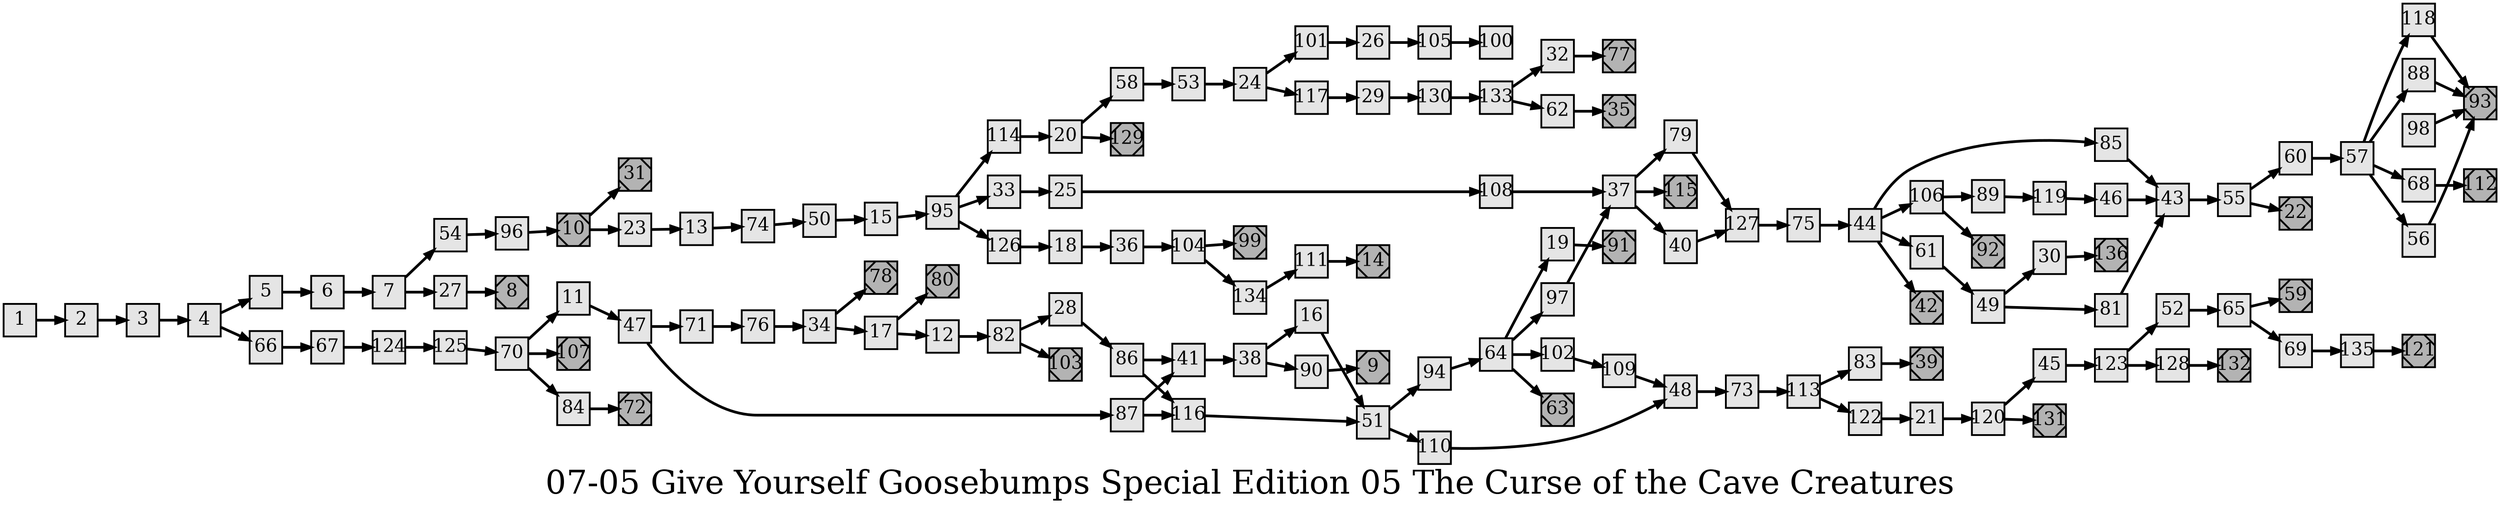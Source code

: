 digraph g{
  graph [ label="07-05 Give Yourself Goosebumps Special Edition 05 The Curse of the Cave Creatures" rankdir=LR, ordering=out, fontsize=36, nodesep="0.35", ranksep="0.45"];
  node  [shape=rect, penwidth=2, fontsize=20, style=filled, fillcolor=grey90, margin="0,0", labelfloat=true, regular=true, fixedsize=true];
  edge  [labelfloat=true, penwidth=3, fontsize=12];
  // ---;
  // group  : Katz;
  // id     : 07-05;
  // gbid   : 1246;
  // series : Give Yourself Goosebumps Special Edition;
  // title  : The Curse of the Cave Creatures;
  // author : R.L. Stine;
  // credit:;
  // - name : Juliet Way-Henthorne;
  // role : encoder;
  // date : 2017-11-17;
  // - name : Jeremy Douglass;
  // role : editor;
  // date : 2018-04-11;
  // render:;
  // - name   : small;
  // styles : gvStyles-small.txt;
  // engine : dot;
  // comment: >;
  
  // ---;
  
  // From | To | Label;
  
  1 -> 2;
  2 -> 3;
  3 -> 4;
  4 -> 5;
  4 -> 66;
  5 -> 6;
  6 -> 7;
  7 -> 54;
  7 -> 27;
  8	[ xlabel="E", shape=Msquare, fontsize=20, fillcolor=grey70, xlabel="" ];
  9	[ xlabel="E", shape=Msquare, fontsize=20, fillcolor=grey70, xlabel="" ];
  10 -> 31;
  10 -> 23;
  11 -> 47;
  12 -> 82;
  13 -> 74;
  14	[ xlabel="E", shape=Msquare, fontsize=20, fillcolor=grey70, xlabel="" ];
  15 -> 95;
  16 -> 51;
  17 -> 80;
  17 -> 12;
  18 -> 36;
  19 -> 91;
  20 -> 58;
  20 -> 129;
  21 -> 120;
  22	[ xlabel="E", shape=Msquare, fontsize=20, fillcolor=grey70, xlabel="" ];
  23 -> 13;
  24 -> 101;
  24 -> 117;
  25 -> 108;
  26 -> 105;
  27 -> 8;
  28 -> 86;
  29 -> 130;
  30 -> 136;
  31	[ xlabel="E", shape=Msquare, fontsize=20, fillcolor=grey70, xlabel="" ];
  32 -> 77;
  33 -> 25;
  34 -> 78;
  34 -> 17;
  35	[ xlabel="E", shape=Msquare, fontsize=20, fillcolor=grey70, xlabel="" ];
  36 -> 104;
  37 -> 79;
  37 -> 115;
  37 -> 40;
  38 -> 16;
  38 -> 90;
  39	[ xlabel="E", shape=Msquare, fontsize=20, fillcolor=grey70, xlabel="" ];
  40 -> 127;
  41 -> 38;
  42	[ xlabel="E", shape=Msquare, fontsize=20, fillcolor=grey70, xlabel="" ];
  43 -> 55;
  44 -> 85;
  44 -> 106;
  44 -> 61;
  44 -> 42;
  45 -> 123;
  46 -> 43;
  47 -> 71;
  47 -> 87;
  48 -> 73;
  49 -> 30;
  49 -> 81;
  50 -> 15;
  51 -> 94;
  51 -> 110;
  52 -> 65;
  53 -> 24;
  54 -> 96;
  55 -> 60;
  55 -> 22;
  56 -> 93;
  57 -> 118;
  57 -> 88;
  57 -> 68;
  57 -> 56;
  58 -> 53;
  59	[ xlabel="E", shape=Msquare, fontsize=20, fillcolor=grey70, xlabel="" ];
  60 -> 57;
  61 -> 49;
  62 -> 35;
  63	[ xlabel="E", shape=Msquare, fontsize=20, fillcolor=grey70, xlabel="" ];
  64 -> 19;
  64 -> 97;
  64 -> 102;
  64 -> 63;
  65 -> 59;
  65 -> 69;
  66 -> 67;
  67 -> 124;
  68 -> 112;
  69 -> 135;
  70 -> 11;
  70 -> 107;
  70 -> 84;
  71 -> 76;
  72	[ xlabel="E", shape=Msquare, fontsize=20, fillcolor=grey70, xlabel="" ];
  73 -> 113;
  74 -> 50;
  75 -> 44;
  76 -> 34;
  77	[ xlabel="E", shape=Msquare, fontsize=20, fillcolor=grey70, xlabel="" ];
  78	[ xlabel="E", shape=Msquare, fontsize=20, fillcolor=grey70, xlabel="" ];
  79 -> 127;
  80	[ xlabel="E", shape=Msquare, fontsize=20, fillcolor=grey70, xlabel="" ];
  81 -> 43;
  82 -> 28;
  82 -> 103;
  83 -> 39;
  84 -> 72;
  85 -> 43;
  86 -> 41;
  86 -> 116;
  87 -> 41;
  87 -> 116;
  88 -> 93;
  89 -> 119;
  90 -> 9;
  91	[ xlabel="E", shape=Msquare, fontsize=20, fillcolor=grey70, xlabel="" ];
  92	[ xlabel="E", shape=Msquare, fontsize=20, fillcolor=grey70, xlabel="" ];
  93	[ xlabel="E", shape=Msquare, fontsize=20, fillcolor=grey70, xlabel="" ];
  94 -> 64;
  95 -> 114;
  95 -> 33;
  95 -> 126;
  96 -> 10;
  97 -> 37;
  98 -> 93;
  99	[ xlabel="E", shape=Msquare, fontsize=20, fillcolor=grey70, xlabel="" ];
  10	[ xlabel="E", shape=Msquare, fontsize=20, fillcolor=grey70, xlabel="" ];
  101 -> 26;
  102 -> 109;
  103	[ xlabel="E", shape=Msquare, fontsize=20, fillcolor=grey70, xlabel="" ];
  104 -> 99;
  104 -> 134;
  105 -> 100;
  106 -> 89;
  106 -> 92;
  107	[ xlabel="E", shape=Msquare, fontsize=20, fillcolor=grey70, xlabel="" ];
  108 -> 37;
  109 -> 48;
  110 -> 48;
  111 -> 14;
  112	[ xlabel="E", shape=Msquare, fontsize=20, fillcolor=grey70, xlabel="" ];
  113 -> 83;
  113 -> 122;
  114 -> 20;
  115	[ xlabel="E", shape=Msquare, fontsize=20, fillcolor=grey70, xlabel="" ];
  116 -> 51;
  117 -> 29;
  118 -> 93;
  119 -> 46;
  120 -> 45;
  120 -> 131;
  121	[ xlabel="E", shape=Msquare, fontsize=20, fillcolor=grey70, xlabel="" ];
  122 -> 21;
  123 -> 52;
  123 -> 128;
  124 -> 125;
  125 -> 70;
  126 -> 18;
  127 -> 75;
  128 -> 132;
  129	[ xlabel="E", shape=Msquare, fontsize=20, fillcolor=grey70, xlabel="" ];
  130 -> 133;
  131	[ xlabel="E", shape=Msquare, fontsize=20, fillcolor=grey70, xlabel="" ];
  132	[ xlabel="E", shape=Msquare, fontsize=20, fillcolor=grey70, xlabel="" ];
  133 -> 32;
  133 -> 62;
  134 -> 111;
  135 -> 121;
  136	[ xlabel="E", shape=Msquare, fontsize=20, fillcolor=grey70, xlabel="" ];
}

